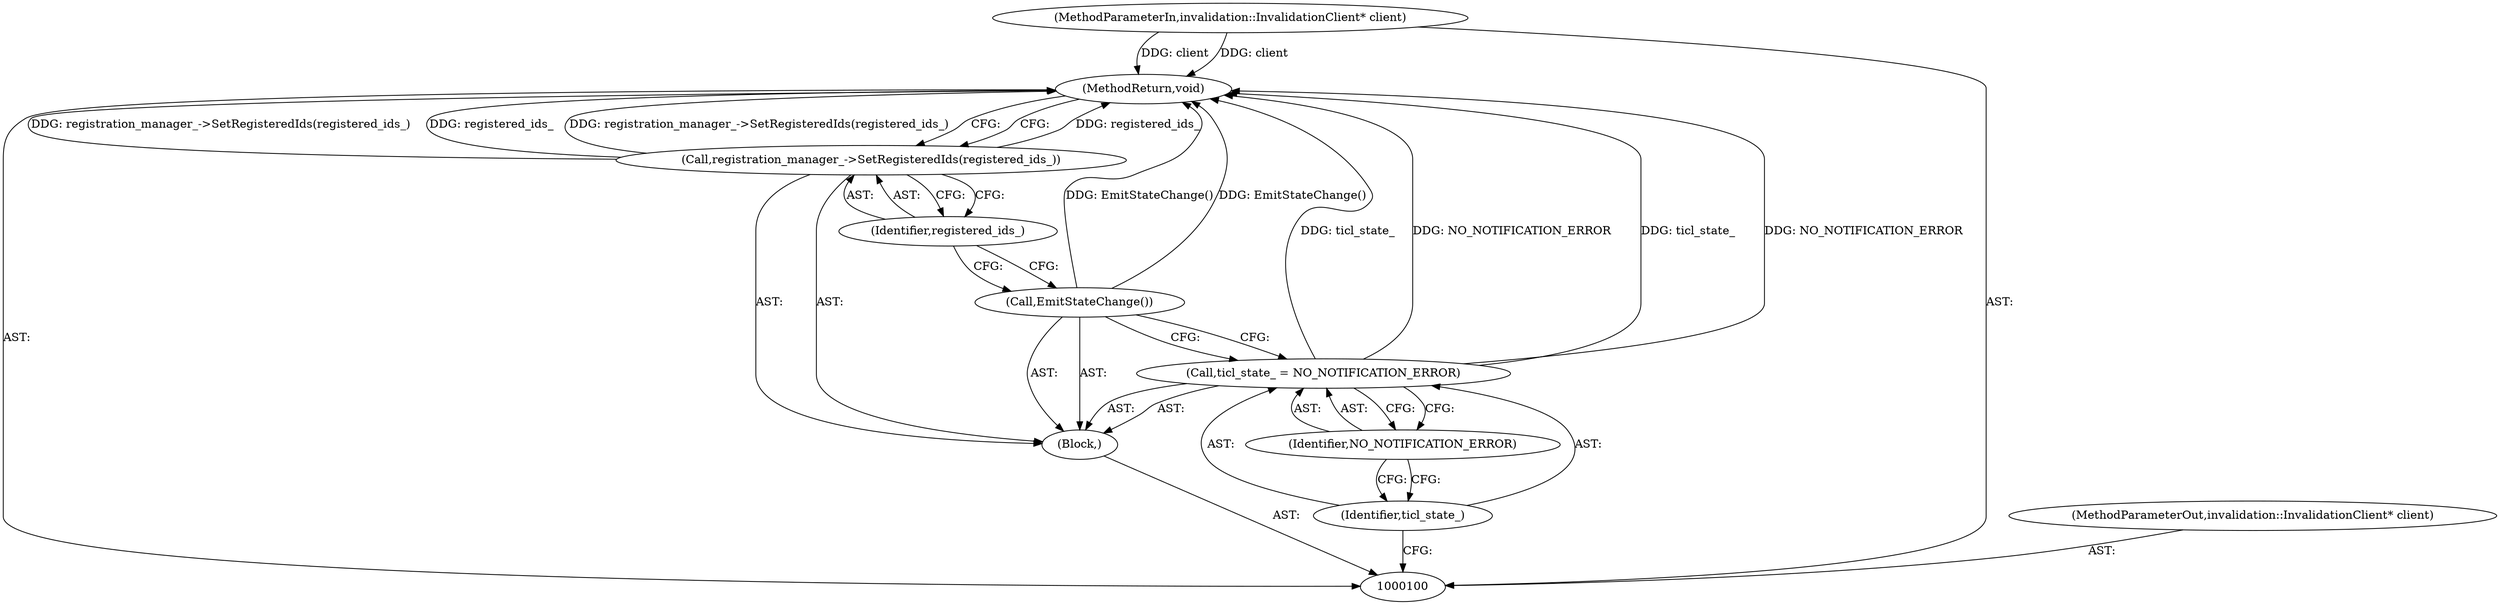 digraph "1_Chrome_8a50f99c25fb70ff43aaa82b6f9569db383f0ca8_5" {
"1000109" [label="(MethodReturn,void)"];
"1000102" [label="(Block,)"];
"1000101" [label="(MethodParameterIn,invalidation::InvalidationClient* client)"];
"1000126" [label="(MethodParameterOut,invalidation::InvalidationClient* client)"];
"1000105" [label="(Identifier,NO_NOTIFICATION_ERROR)"];
"1000103" [label="(Call,ticl_state_ = NO_NOTIFICATION_ERROR)"];
"1000104" [label="(Identifier,ticl_state_)"];
"1000106" [label="(Call,EmitStateChange())"];
"1000107" [label="(Call,registration_manager_->SetRegisteredIds(registered_ids_))"];
"1000108" [label="(Identifier,registered_ids_)"];
"1000109" -> "1000100"  [label="AST: "];
"1000109" -> "1000107"  [label="CFG: "];
"1000107" -> "1000109"  [label="DDG: registered_ids_"];
"1000107" -> "1000109"  [label="DDG: registration_manager_->SetRegisteredIds(registered_ids_)"];
"1000103" -> "1000109"  [label="DDG: ticl_state_"];
"1000103" -> "1000109"  [label="DDG: NO_NOTIFICATION_ERROR"];
"1000101" -> "1000109"  [label="DDG: client"];
"1000106" -> "1000109"  [label="DDG: EmitStateChange()"];
"1000102" -> "1000100"  [label="AST: "];
"1000103" -> "1000102"  [label="AST: "];
"1000106" -> "1000102"  [label="AST: "];
"1000107" -> "1000102"  [label="AST: "];
"1000101" -> "1000100"  [label="AST: "];
"1000101" -> "1000109"  [label="DDG: client"];
"1000126" -> "1000100"  [label="AST: "];
"1000105" -> "1000103"  [label="AST: "];
"1000105" -> "1000104"  [label="CFG: "];
"1000103" -> "1000105"  [label="CFG: "];
"1000103" -> "1000102"  [label="AST: "];
"1000103" -> "1000105"  [label="CFG: "];
"1000104" -> "1000103"  [label="AST: "];
"1000105" -> "1000103"  [label="AST: "];
"1000106" -> "1000103"  [label="CFG: "];
"1000103" -> "1000109"  [label="DDG: ticl_state_"];
"1000103" -> "1000109"  [label="DDG: NO_NOTIFICATION_ERROR"];
"1000104" -> "1000103"  [label="AST: "];
"1000104" -> "1000100"  [label="CFG: "];
"1000105" -> "1000104"  [label="CFG: "];
"1000106" -> "1000102"  [label="AST: "];
"1000106" -> "1000103"  [label="CFG: "];
"1000108" -> "1000106"  [label="CFG: "];
"1000106" -> "1000109"  [label="DDG: EmitStateChange()"];
"1000107" -> "1000102"  [label="AST: "];
"1000107" -> "1000108"  [label="CFG: "];
"1000108" -> "1000107"  [label="AST: "];
"1000109" -> "1000107"  [label="CFG: "];
"1000107" -> "1000109"  [label="DDG: registered_ids_"];
"1000107" -> "1000109"  [label="DDG: registration_manager_->SetRegisteredIds(registered_ids_)"];
"1000108" -> "1000107"  [label="AST: "];
"1000108" -> "1000106"  [label="CFG: "];
"1000107" -> "1000108"  [label="CFG: "];
}
